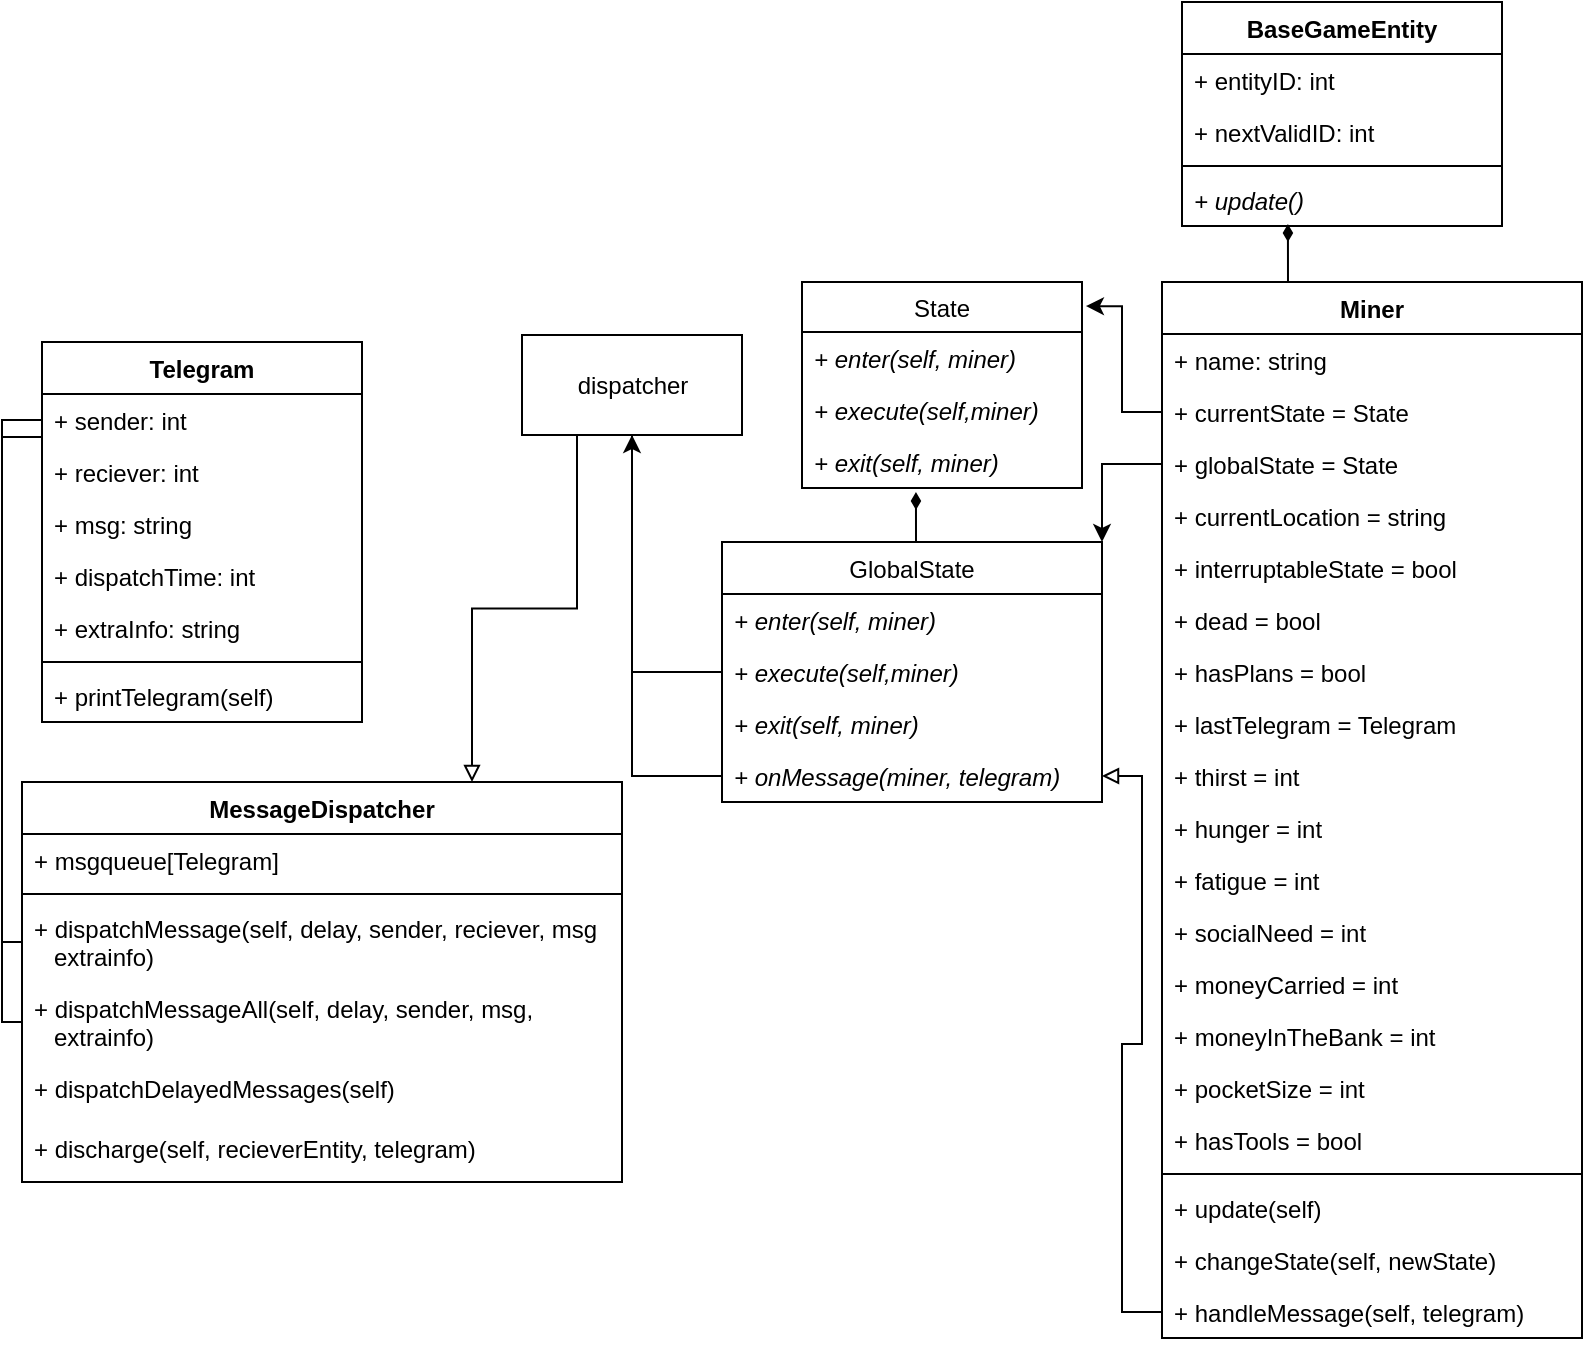 <mxfile version="12.6.5" type="device"><diagram id="Duo5Zx0evUavAq5PWbmg" name="Page-1"><mxGraphModel dx="1422" dy="942" grid="1" gridSize="10" guides="1" tooltips="1" connect="1" arrows="1" fold="1" page="1" pageScale="1" pageWidth="850" pageHeight="1100" math="0" shadow="0"><root><mxCell id="0"/><mxCell id="1" parent="0"/><mxCell id="WhXJ7ErLbTrE2TwV-k9E-4" value="State" style="swimlane;fontStyle=0;childLayout=stackLayout;horizontal=1;startSize=25;fillColor=none;horizontalStack=0;resizeParent=1;resizeParentMax=0;resizeLast=0;collapsible=1;marginBottom=0;" parent="1" vertex="1"><mxGeometry x="730" y="550" width="140" height="103" as="geometry"/></mxCell><mxCell id="WhXJ7ErLbTrE2TwV-k9E-5" value="+ enter(self, miner)" style="text;strokeColor=none;fillColor=none;align=left;verticalAlign=top;spacingLeft=4;spacingRight=4;overflow=hidden;rotatable=0;points=[[0,0.5],[1,0.5]];portConstraint=eastwest;fontStyle=2" parent="WhXJ7ErLbTrE2TwV-k9E-4" vertex="1"><mxGeometry y="25" width="140" height="26" as="geometry"/></mxCell><mxCell id="WhXJ7ErLbTrE2TwV-k9E-6" value="+ execute(self,miner)" style="text;strokeColor=none;fillColor=none;align=left;verticalAlign=top;spacingLeft=4;spacingRight=4;overflow=hidden;rotatable=0;points=[[0,0.5],[1,0.5]];portConstraint=eastwest;fontStyle=2" parent="WhXJ7ErLbTrE2TwV-k9E-4" vertex="1"><mxGeometry y="51" width="140" height="26" as="geometry"/></mxCell><mxCell id="WhXJ7ErLbTrE2TwV-k9E-7" value="+ exit(self, miner)" style="text;strokeColor=none;fillColor=none;align=left;verticalAlign=top;spacingLeft=4;spacingRight=4;overflow=hidden;rotatable=0;points=[[0,0.5],[1,0.5]];portConstraint=eastwest;fontStyle=2" parent="WhXJ7ErLbTrE2TwV-k9E-4" vertex="1"><mxGeometry y="77" width="140" height="26" as="geometry"/></mxCell><mxCell id="WhXJ7ErLbTrE2TwV-k9E-8" value="BaseGameEntity" style="swimlane;fontStyle=1;align=center;verticalAlign=top;childLayout=stackLayout;horizontal=1;startSize=26;horizontalStack=0;resizeParent=1;resizeParentMax=0;resizeLast=0;collapsible=1;marginBottom=0;" parent="1" vertex="1"><mxGeometry x="920" y="410" width="160" height="112" as="geometry"/></mxCell><mxCell id="WhXJ7ErLbTrE2TwV-k9E-9" value="+ entityID: int" style="text;strokeColor=none;fillColor=none;align=left;verticalAlign=top;spacingLeft=4;spacingRight=4;overflow=hidden;rotatable=0;points=[[0,0.5],[1,0.5]];portConstraint=eastwest;" parent="WhXJ7ErLbTrE2TwV-k9E-8" vertex="1"><mxGeometry y="26" width="160" height="26" as="geometry"/></mxCell><mxCell id="WhXJ7ErLbTrE2TwV-k9E-12" value="+ nextValidID: int" style="text;strokeColor=none;fillColor=none;align=left;verticalAlign=top;spacingLeft=4;spacingRight=4;overflow=hidden;rotatable=0;points=[[0,0.5],[1,0.5]];portConstraint=eastwest;" parent="WhXJ7ErLbTrE2TwV-k9E-8" vertex="1"><mxGeometry y="52" width="160" height="26" as="geometry"/></mxCell><mxCell id="WhXJ7ErLbTrE2TwV-k9E-10" value="" style="line;strokeWidth=1;fillColor=none;align=left;verticalAlign=middle;spacingTop=-1;spacingLeft=3;spacingRight=3;rotatable=0;labelPosition=right;points=[];portConstraint=eastwest;" parent="WhXJ7ErLbTrE2TwV-k9E-8" vertex="1"><mxGeometry y="78" width="160" height="8" as="geometry"/></mxCell><mxCell id="WhXJ7ErLbTrE2TwV-k9E-11" value="+ update()" style="text;strokeColor=none;fillColor=none;align=left;verticalAlign=top;spacingLeft=4;spacingRight=4;overflow=hidden;rotatable=0;points=[[0,0.5],[1,0.5]];portConstraint=eastwest;fontStyle=2" parent="WhXJ7ErLbTrE2TwV-k9E-8" vertex="1"><mxGeometry y="86" width="160" height="26" as="geometry"/></mxCell><mxCell id="WhXJ7ErLbTrE2TwV-k9E-120" value="" style="edgeStyle=orthogonalEdgeStyle;rounded=0;orthogonalLoop=1;jettySize=auto;html=1;strokeColor=none;" parent="1" source="WhXJ7ErLbTrE2TwV-k9E-4" edge="1"><mxGeometry relative="1" as="geometry"><mxPoint x="585" y="623" as="sourcePoint"/><mxPoint x="480" y="702" as="targetPoint"/><Array as="points"><mxPoint x="580" y="663"/><mxPoint x="480" y="663"/></Array></mxGeometry></mxCell><mxCell id="Vyp8CVt-YqLEiSB-w5O5-11" style="edgeStyle=orthogonalEdgeStyle;rounded=0;orthogonalLoop=1;jettySize=auto;html=1;exitX=0.5;exitY=0;exitDx=0;exitDy=0;entryX=0.407;entryY=1.077;entryDx=0;entryDy=0;entryPerimeter=0;startArrow=none;startFill=0;endArrow=diamondThin;endFill=1;" edge="1" parent="1" source="nIWAX1gg8Jvb_m2MxW4M-3" target="WhXJ7ErLbTrE2TwV-k9E-7"><mxGeometry relative="1" as="geometry"/></mxCell><mxCell id="nIWAX1gg8Jvb_m2MxW4M-3" value="GlobalState" style="swimlane;fontStyle=0;childLayout=stackLayout;horizontal=1;startSize=26;fillColor=none;horizontalStack=0;resizeParent=1;resizeParentMax=0;resizeLast=0;collapsible=1;marginBottom=0;" parent="1" vertex="1"><mxGeometry x="690" y="680" width="190" height="130" as="geometry"/></mxCell><mxCell id="nIWAX1gg8Jvb_m2MxW4M-4" value="+ enter(self, miner)" style="text;strokeColor=none;fillColor=none;align=left;verticalAlign=top;spacingLeft=4;spacingRight=4;overflow=hidden;rotatable=0;points=[[0,0.5],[1,0.5]];portConstraint=eastwest;fontStyle=2" parent="nIWAX1gg8Jvb_m2MxW4M-3" vertex="1"><mxGeometry y="26" width="190" height="26" as="geometry"/></mxCell><mxCell id="nIWAX1gg8Jvb_m2MxW4M-5" value="+ execute(self,miner)" style="text;strokeColor=none;fillColor=none;align=left;verticalAlign=top;spacingLeft=4;spacingRight=4;overflow=hidden;rotatable=0;points=[[0,0.5],[1,0.5]];portConstraint=eastwest;fontStyle=2" parent="nIWAX1gg8Jvb_m2MxW4M-3" vertex="1"><mxGeometry y="52" width="190" height="26" as="geometry"/></mxCell><mxCell id="nIWAX1gg8Jvb_m2MxW4M-6" value="+ exit(self, miner)" style="text;strokeColor=none;fillColor=none;align=left;verticalAlign=top;spacingLeft=4;spacingRight=4;overflow=hidden;rotatable=0;points=[[0,0.5],[1,0.5]];portConstraint=eastwest;fontStyle=2" parent="nIWAX1gg8Jvb_m2MxW4M-3" vertex="1"><mxGeometry y="78" width="190" height="26" as="geometry"/></mxCell><mxCell id="nIWAX1gg8Jvb_m2MxW4M-9" value="+ onMessage(miner, telegram)" style="text;strokeColor=none;fillColor=none;align=left;verticalAlign=top;spacingLeft=4;spacingRight=4;overflow=hidden;rotatable=0;points=[[0,0.5],[1,0.5]];portConstraint=eastwest;fontStyle=2" parent="nIWAX1gg8Jvb_m2MxW4M-3" vertex="1"><mxGeometry y="104" width="190" height="26" as="geometry"/></mxCell><mxCell id="Vyp8CVt-YqLEiSB-w5O5-2" style="edgeStyle=orthogonalEdgeStyle;rounded=0;orthogonalLoop=1;jettySize=auto;html=1;exitX=0.25;exitY=0;exitDx=0;exitDy=0;entryX=0.331;entryY=0.962;entryDx=0;entryDy=0;entryPerimeter=0;startArrow=none;startFill=0;endArrow=diamondThin;endFill=1;" edge="1" parent="1" source="nIWAX1gg8Jvb_m2MxW4M-11" target="WhXJ7ErLbTrE2TwV-k9E-11"><mxGeometry relative="1" as="geometry"/></mxCell><mxCell id="nIWAX1gg8Jvb_m2MxW4M-11" value="Miner" style="swimlane;fontStyle=1;align=center;verticalAlign=top;childLayout=stackLayout;horizontal=1;startSize=26;horizontalStack=0;resizeParent=1;resizeParentMax=0;resizeLast=0;collapsible=1;marginBottom=0;" parent="1" vertex="1"><mxGeometry x="910" y="550" width="210" height="528" as="geometry"/></mxCell><mxCell id="nIWAX1gg8Jvb_m2MxW4M-12" value="+ name: string" style="text;strokeColor=none;fillColor=none;align=left;verticalAlign=top;spacingLeft=4;spacingRight=4;overflow=hidden;rotatable=0;points=[[0,0.5],[1,0.5]];portConstraint=eastwest;" parent="nIWAX1gg8Jvb_m2MxW4M-11" vertex="1"><mxGeometry y="26" width="210" height="26" as="geometry"/></mxCell><mxCell id="nIWAX1gg8Jvb_m2MxW4M-13" value="+ currentState = State" style="text;strokeColor=none;fillColor=none;align=left;verticalAlign=top;spacingLeft=4;spacingRight=4;overflow=hidden;rotatable=0;points=[[0,0.5],[1,0.5]];portConstraint=eastwest;" parent="nIWAX1gg8Jvb_m2MxW4M-11" vertex="1"><mxGeometry y="52" width="210" height="26" as="geometry"/></mxCell><mxCell id="nIWAX1gg8Jvb_m2MxW4M-27" value="+ globalState = State" style="text;strokeColor=none;fillColor=none;align=left;verticalAlign=top;spacingLeft=4;spacingRight=4;overflow=hidden;rotatable=0;points=[[0,0.5],[1,0.5]];portConstraint=eastwest;" parent="nIWAX1gg8Jvb_m2MxW4M-11" vertex="1"><mxGeometry y="78" width="210" height="26" as="geometry"/></mxCell><mxCell id="nIWAX1gg8Jvb_m2MxW4M-28" value="+ currentLocation = string" style="text;strokeColor=none;fillColor=none;align=left;verticalAlign=top;spacingLeft=4;spacingRight=4;overflow=hidden;rotatable=0;points=[[0,0.5],[1,0.5]];portConstraint=eastwest;" parent="nIWAX1gg8Jvb_m2MxW4M-11" vertex="1"><mxGeometry y="104" width="210" height="26" as="geometry"/></mxCell><mxCell id="nIWAX1gg8Jvb_m2MxW4M-29" value="+ interruptableState = bool" style="text;strokeColor=none;fillColor=none;align=left;verticalAlign=top;spacingLeft=4;spacingRight=4;overflow=hidden;rotatable=0;points=[[0,0.5],[1,0.5]];portConstraint=eastwest;" parent="nIWAX1gg8Jvb_m2MxW4M-11" vertex="1"><mxGeometry y="130" width="210" height="26" as="geometry"/></mxCell><mxCell id="nIWAX1gg8Jvb_m2MxW4M-30" value="+ dead = bool" style="text;strokeColor=none;fillColor=none;align=left;verticalAlign=top;spacingLeft=4;spacingRight=4;overflow=hidden;rotatable=0;points=[[0,0.5],[1,0.5]];portConstraint=eastwest;" parent="nIWAX1gg8Jvb_m2MxW4M-11" vertex="1"><mxGeometry y="156" width="210" height="26" as="geometry"/></mxCell><mxCell id="nIWAX1gg8Jvb_m2MxW4M-31" value="+ hasPlans = bool" style="text;strokeColor=none;fillColor=none;align=left;verticalAlign=top;spacingLeft=4;spacingRight=4;overflow=hidden;rotatable=0;points=[[0,0.5],[1,0.5]];portConstraint=eastwest;" parent="nIWAX1gg8Jvb_m2MxW4M-11" vertex="1"><mxGeometry y="182" width="210" height="26" as="geometry"/></mxCell><mxCell id="nIWAX1gg8Jvb_m2MxW4M-32" value="+ lastTelegram = Telegram" style="text;strokeColor=none;fillColor=none;align=left;verticalAlign=top;spacingLeft=4;spacingRight=4;overflow=hidden;rotatable=0;points=[[0,0.5],[1,0.5]];portConstraint=eastwest;" parent="nIWAX1gg8Jvb_m2MxW4M-11" vertex="1"><mxGeometry y="208" width="210" height="26" as="geometry"/></mxCell><mxCell id="nIWAX1gg8Jvb_m2MxW4M-33" value="+ thirst = int" style="text;strokeColor=none;fillColor=none;align=left;verticalAlign=top;spacingLeft=4;spacingRight=4;overflow=hidden;rotatable=0;points=[[0,0.5],[1,0.5]];portConstraint=eastwest;" parent="nIWAX1gg8Jvb_m2MxW4M-11" vertex="1"><mxGeometry y="234" width="210" height="26" as="geometry"/></mxCell><mxCell id="nIWAX1gg8Jvb_m2MxW4M-34" value="+ hunger = int" style="text;strokeColor=none;fillColor=none;align=left;verticalAlign=top;spacingLeft=4;spacingRight=4;overflow=hidden;rotatable=0;points=[[0,0.5],[1,0.5]];portConstraint=eastwest;" parent="nIWAX1gg8Jvb_m2MxW4M-11" vertex="1"><mxGeometry y="260" width="210" height="26" as="geometry"/></mxCell><mxCell id="nIWAX1gg8Jvb_m2MxW4M-36" value="+ fatigue = int" style="text;strokeColor=none;fillColor=none;align=left;verticalAlign=top;spacingLeft=4;spacingRight=4;overflow=hidden;rotatable=0;points=[[0,0.5],[1,0.5]];portConstraint=eastwest;" parent="nIWAX1gg8Jvb_m2MxW4M-11" vertex="1"><mxGeometry y="286" width="210" height="26" as="geometry"/></mxCell><mxCell id="nIWAX1gg8Jvb_m2MxW4M-35" value="+ socialNeed = int" style="text;strokeColor=none;fillColor=none;align=left;verticalAlign=top;spacingLeft=4;spacingRight=4;overflow=hidden;rotatable=0;points=[[0,0.5],[1,0.5]];portConstraint=eastwest;" parent="nIWAX1gg8Jvb_m2MxW4M-11" vertex="1"><mxGeometry y="312" width="210" height="26" as="geometry"/></mxCell><mxCell id="nIWAX1gg8Jvb_m2MxW4M-37" value="+ moneyCarried = int" style="text;strokeColor=none;fillColor=none;align=left;verticalAlign=top;spacingLeft=4;spacingRight=4;overflow=hidden;rotatable=0;points=[[0,0.5],[1,0.5]];portConstraint=eastwest;" parent="nIWAX1gg8Jvb_m2MxW4M-11" vertex="1"><mxGeometry y="338" width="210" height="26" as="geometry"/></mxCell><mxCell id="nIWAX1gg8Jvb_m2MxW4M-38" value="+ moneyInTheBank = int" style="text;strokeColor=none;fillColor=none;align=left;verticalAlign=top;spacingLeft=4;spacingRight=4;overflow=hidden;rotatable=0;points=[[0,0.5],[1,0.5]];portConstraint=eastwest;" parent="nIWAX1gg8Jvb_m2MxW4M-11" vertex="1"><mxGeometry y="364" width="210" height="26" as="geometry"/></mxCell><mxCell id="nIWAX1gg8Jvb_m2MxW4M-53" value="+ pocketSize = int" style="text;strokeColor=none;fillColor=none;align=left;verticalAlign=top;spacingLeft=4;spacingRight=4;overflow=hidden;rotatable=0;points=[[0,0.5],[1,0.5]];portConstraint=eastwest;" parent="nIWAX1gg8Jvb_m2MxW4M-11" vertex="1"><mxGeometry y="390" width="210" height="26" as="geometry"/></mxCell><mxCell id="nIWAX1gg8Jvb_m2MxW4M-54" value="+ hasTools = bool" style="text;strokeColor=none;fillColor=none;align=left;verticalAlign=top;spacingLeft=4;spacingRight=4;overflow=hidden;rotatable=0;points=[[0,0.5],[1,0.5]];portConstraint=eastwest;" parent="nIWAX1gg8Jvb_m2MxW4M-11" vertex="1"><mxGeometry y="416" width="210" height="26" as="geometry"/></mxCell><mxCell id="nIWAX1gg8Jvb_m2MxW4M-14" value="" style="line;strokeWidth=1;fillColor=none;align=left;verticalAlign=middle;spacingTop=-1;spacingLeft=3;spacingRight=3;rotatable=0;labelPosition=right;points=[];portConstraint=eastwest;" parent="nIWAX1gg8Jvb_m2MxW4M-11" vertex="1"><mxGeometry y="442" width="210" height="8" as="geometry"/></mxCell><mxCell id="nIWAX1gg8Jvb_m2MxW4M-55" value="+ update(self)&#10;" style="text;strokeColor=none;fillColor=none;align=left;verticalAlign=top;spacingLeft=4;spacingRight=4;overflow=hidden;rotatable=0;points=[[0,0.5],[1,0.5]];portConstraint=eastwest;" parent="nIWAX1gg8Jvb_m2MxW4M-11" vertex="1"><mxGeometry y="450" width="210" height="26" as="geometry"/></mxCell><mxCell id="nIWAX1gg8Jvb_m2MxW4M-56" value="+ changeState(self, newState)&#10;" style="text;strokeColor=none;fillColor=none;align=left;verticalAlign=top;spacingLeft=4;spacingRight=4;overflow=hidden;rotatable=0;points=[[0,0.5],[1,0.5]];portConstraint=eastwest;" parent="nIWAX1gg8Jvb_m2MxW4M-11" vertex="1"><mxGeometry y="476" width="210" height="26" as="geometry"/></mxCell><mxCell id="nIWAX1gg8Jvb_m2MxW4M-58" value="+ handleMessage(self, telegram)&#10;" style="text;strokeColor=none;fillColor=none;align=left;verticalAlign=top;spacingLeft=4;spacingRight=4;overflow=hidden;rotatable=0;points=[[0,0.5],[1,0.5]];portConstraint=eastwest;" parent="nIWAX1gg8Jvb_m2MxW4M-11" vertex="1"><mxGeometry y="502" width="210" height="26" as="geometry"/></mxCell><mxCell id="nIWAX1gg8Jvb_m2MxW4M-126" style="edgeStyle=orthogonalEdgeStyle;rounded=0;orthogonalLoop=1;jettySize=auto;html=1;exitX=0;exitY=0.25;exitDx=0;exitDy=0;entryX=0;entryY=0.5;entryDx=0;entryDy=0;startArrow=none;startFill=0;endArrow=none;endFill=0;" parent="1" source="nIWAX1gg8Jvb_m2MxW4M-102" target="nIWAX1gg8Jvb_m2MxW4M-121" edge="1"><mxGeometry relative="1" as="geometry"/></mxCell><mxCell id="nIWAX1gg8Jvb_m2MxW4M-102" value="Telegram" style="swimlane;fontStyle=1;align=center;verticalAlign=top;childLayout=stackLayout;horizontal=1;startSize=26;horizontalStack=0;resizeParent=1;resizeParentMax=0;resizeLast=0;collapsible=1;marginBottom=0;fillColor=none;gradientColor=none;" parent="1" vertex="1"><mxGeometry x="350" y="580" width="160" height="190" as="geometry"/></mxCell><mxCell id="nIWAX1gg8Jvb_m2MxW4M-103" value="+ sender: int" style="text;strokeColor=none;fillColor=none;align=left;verticalAlign=top;spacingLeft=4;spacingRight=4;overflow=hidden;rotatable=0;points=[[0,0.5],[1,0.5]];portConstraint=eastwest;" parent="nIWAX1gg8Jvb_m2MxW4M-102" vertex="1"><mxGeometry y="26" width="160" height="26" as="geometry"/></mxCell><mxCell id="nIWAX1gg8Jvb_m2MxW4M-106" value="+ reciever: int" style="text;strokeColor=none;fillColor=none;align=left;verticalAlign=top;spacingLeft=4;spacingRight=4;overflow=hidden;rotatable=0;points=[[0,0.5],[1,0.5]];portConstraint=eastwest;" parent="nIWAX1gg8Jvb_m2MxW4M-102" vertex="1"><mxGeometry y="52" width="160" height="26" as="geometry"/></mxCell><mxCell id="nIWAX1gg8Jvb_m2MxW4M-107" value="+ msg: string" style="text;strokeColor=none;fillColor=none;align=left;verticalAlign=top;spacingLeft=4;spacingRight=4;overflow=hidden;rotatable=0;points=[[0,0.5],[1,0.5]];portConstraint=eastwest;" parent="nIWAX1gg8Jvb_m2MxW4M-102" vertex="1"><mxGeometry y="78" width="160" height="26" as="geometry"/></mxCell><mxCell id="nIWAX1gg8Jvb_m2MxW4M-108" value="+ dispatchTime: int" style="text;strokeColor=none;fillColor=none;align=left;verticalAlign=top;spacingLeft=4;spacingRight=4;overflow=hidden;rotatable=0;points=[[0,0.5],[1,0.5]];portConstraint=eastwest;" parent="nIWAX1gg8Jvb_m2MxW4M-102" vertex="1"><mxGeometry y="104" width="160" height="26" as="geometry"/></mxCell><mxCell id="nIWAX1gg8Jvb_m2MxW4M-109" value="+ extraInfo: string" style="text;strokeColor=none;fillColor=none;align=left;verticalAlign=top;spacingLeft=4;spacingRight=4;overflow=hidden;rotatable=0;points=[[0,0.5],[1,0.5]];portConstraint=eastwest;" parent="nIWAX1gg8Jvb_m2MxW4M-102" vertex="1"><mxGeometry y="130" width="160" height="26" as="geometry"/></mxCell><mxCell id="nIWAX1gg8Jvb_m2MxW4M-104" value="" style="line;strokeWidth=1;fillColor=none;align=left;verticalAlign=middle;spacingTop=-1;spacingLeft=3;spacingRight=3;rotatable=0;labelPosition=right;points=[];portConstraint=eastwest;" parent="nIWAX1gg8Jvb_m2MxW4M-102" vertex="1"><mxGeometry y="156" width="160" height="8" as="geometry"/></mxCell><mxCell id="nIWAX1gg8Jvb_m2MxW4M-105" value="+ printTelegram(self)" style="text;strokeColor=none;fillColor=none;align=left;verticalAlign=top;spacingLeft=4;spacingRight=4;overflow=hidden;rotatable=0;points=[[0,0.5],[1,0.5]];portConstraint=eastwest;" parent="nIWAX1gg8Jvb_m2MxW4M-102" vertex="1"><mxGeometry y="164" width="160" height="26" as="geometry"/></mxCell><mxCell id="nIWAX1gg8Jvb_m2MxW4M-118" value="MessageDispatcher" style="swimlane;fontStyle=1;align=center;verticalAlign=top;childLayout=stackLayout;horizontal=1;startSize=26;horizontalStack=0;resizeParent=1;resizeParentMax=0;resizeLast=0;collapsible=1;marginBottom=0;fillColor=none;gradientColor=none;" parent="1" vertex="1"><mxGeometry x="340" y="800" width="300" height="200" as="geometry"/></mxCell><mxCell id="nIWAX1gg8Jvb_m2MxW4M-119" value="+ msgqueue[Telegram]" style="text;strokeColor=none;fillColor=none;align=left;verticalAlign=top;spacingLeft=4;spacingRight=4;overflow=hidden;rotatable=0;points=[[0,0.5],[1,0.5]];portConstraint=eastwest;" parent="nIWAX1gg8Jvb_m2MxW4M-118" vertex="1"><mxGeometry y="26" width="300" height="26" as="geometry"/></mxCell><mxCell id="nIWAX1gg8Jvb_m2MxW4M-120" value="" style="line;strokeWidth=1;fillColor=none;align=left;verticalAlign=middle;spacingTop=-1;spacingLeft=3;spacingRight=3;rotatable=0;labelPosition=right;points=[];portConstraint=eastwest;" parent="nIWAX1gg8Jvb_m2MxW4M-118" vertex="1"><mxGeometry y="52" width="300" height="8" as="geometry"/></mxCell><mxCell id="nIWAX1gg8Jvb_m2MxW4M-121" value="+ dispatchMessage(self, delay, sender, reciever, msg&#10;   extrainfo)" style="text;strokeColor=none;fillColor=none;align=left;verticalAlign=top;spacingLeft=4;spacingRight=4;overflow=hidden;rotatable=0;points=[[0,0.5],[1,0.5]];portConstraint=eastwest;" parent="nIWAX1gg8Jvb_m2MxW4M-118" vertex="1"><mxGeometry y="60" width="300" height="40" as="geometry"/></mxCell><mxCell id="nIWAX1gg8Jvb_m2MxW4M-123" value="+ dispatchMessageAll(self, delay, sender, msg, &#10;   extrainfo)" style="text;strokeColor=none;fillColor=none;align=left;verticalAlign=top;spacingLeft=4;spacingRight=4;overflow=hidden;rotatable=0;points=[[0,0.5],[1,0.5]];portConstraint=eastwest;" parent="nIWAX1gg8Jvb_m2MxW4M-118" vertex="1"><mxGeometry y="100" width="300" height="40" as="geometry"/></mxCell><mxCell id="nIWAX1gg8Jvb_m2MxW4M-124" value="+ dispatchDelayedMessages(self)" style="text;strokeColor=none;fillColor=none;align=left;verticalAlign=top;spacingLeft=4;spacingRight=4;overflow=hidden;rotatable=0;points=[[0,0.5],[1,0.5]];portConstraint=eastwest;" parent="nIWAX1gg8Jvb_m2MxW4M-118" vertex="1"><mxGeometry y="140" width="300" height="30" as="geometry"/></mxCell><mxCell id="nIWAX1gg8Jvb_m2MxW4M-125" value="+ discharge(self, recieverEntity, telegram)" style="text;strokeColor=none;fillColor=none;align=left;verticalAlign=top;spacingLeft=4;spacingRight=4;overflow=hidden;rotatable=0;points=[[0,0.5],[1,0.5]];portConstraint=eastwest;" parent="nIWAX1gg8Jvb_m2MxW4M-118" vertex="1"><mxGeometry y="170" width="300" height="30" as="geometry"/></mxCell><mxCell id="nIWAX1gg8Jvb_m2MxW4M-127" style="edgeStyle=orthogonalEdgeStyle;rounded=0;orthogonalLoop=1;jettySize=auto;html=1;exitX=0;exitY=0.5;exitDx=0;exitDy=0;startArrow=none;startFill=0;endArrow=none;endFill=0;entryX=0;entryY=0.5;entryDx=0;entryDy=0;" parent="1" source="nIWAX1gg8Jvb_m2MxW4M-103" target="nIWAX1gg8Jvb_m2MxW4M-123" edge="1"><mxGeometry relative="1" as="geometry"><mxPoint x="330" y="938" as="targetPoint"/></mxGeometry></mxCell><mxCell id="Vyp8CVt-YqLEiSB-w5O5-12" style="edgeStyle=orthogonalEdgeStyle;rounded=0;orthogonalLoop=1;jettySize=auto;html=1;exitX=0.25;exitY=1;exitDx=0;exitDy=0;entryX=0.75;entryY=0;entryDx=0;entryDy=0;startArrow=none;startFill=0;endArrow=block;endFill=0;" edge="1" parent="1" source="nIWAX1gg8Jvb_m2MxW4M-132" target="nIWAX1gg8Jvb_m2MxW4M-118"><mxGeometry relative="1" as="geometry"/></mxCell><mxCell id="nIWAX1gg8Jvb_m2MxW4M-132" value="dispatcher" style="html=1;fillColor=none;gradientColor=none;align=center;" parent="1" vertex="1"><mxGeometry x="590" y="576.5" width="110" height="50" as="geometry"/></mxCell><mxCell id="Vyp8CVt-YqLEiSB-w5O5-1" style="edgeStyle=orthogonalEdgeStyle;rounded=0;orthogonalLoop=1;jettySize=auto;html=1;exitX=0;exitY=0.5;exitDx=0;exitDy=0;entryX=1.014;entryY=0.117;entryDx=0;entryDy=0;entryPerimeter=0;startArrow=none;startFill=0;" edge="1" parent="1" source="nIWAX1gg8Jvb_m2MxW4M-13" target="WhXJ7ErLbTrE2TwV-k9E-4"><mxGeometry relative="1" as="geometry"/></mxCell><mxCell id="Vyp8CVt-YqLEiSB-w5O5-3" style="edgeStyle=orthogonalEdgeStyle;rounded=0;orthogonalLoop=1;jettySize=auto;html=1;exitX=0;exitY=0.5;exitDx=0;exitDy=0;entryX=1;entryY=0;entryDx=0;entryDy=0;startArrow=none;startFill=0;endArrow=classic;endFill=1;" edge="1" parent="1" source="nIWAX1gg8Jvb_m2MxW4M-27" target="nIWAX1gg8Jvb_m2MxW4M-3"><mxGeometry relative="1" as="geometry"/></mxCell><mxCell id="Vyp8CVt-YqLEiSB-w5O5-7" style="edgeStyle=orthogonalEdgeStyle;rounded=0;orthogonalLoop=1;jettySize=auto;html=1;exitX=0;exitY=0.5;exitDx=0;exitDy=0;entryX=0.5;entryY=1;entryDx=0;entryDy=0;startArrow=none;startFill=0;endArrow=classic;endFill=1;" edge="1" parent="1" source="nIWAX1gg8Jvb_m2MxW4M-5" target="nIWAX1gg8Jvb_m2MxW4M-132"><mxGeometry relative="1" as="geometry"/></mxCell><mxCell id="Vyp8CVt-YqLEiSB-w5O5-10" style="edgeStyle=orthogonalEdgeStyle;rounded=0;orthogonalLoop=1;jettySize=auto;html=1;exitX=0;exitY=0.5;exitDx=0;exitDy=0;startArrow=none;startFill=0;endArrow=none;endFill=0;" edge="1" parent="1" source="nIWAX1gg8Jvb_m2MxW4M-9" target="nIWAX1gg8Jvb_m2MxW4M-132"><mxGeometry relative="1" as="geometry"/></mxCell><mxCell id="Vyp8CVt-YqLEiSB-w5O5-15" style="edgeStyle=orthogonalEdgeStyle;rounded=0;orthogonalLoop=1;jettySize=auto;html=1;exitX=0;exitY=0.5;exitDx=0;exitDy=0;entryX=1;entryY=0.5;entryDx=0;entryDy=0;startArrow=none;startFill=0;endArrow=block;endFill=0;" edge="1" parent="1" source="nIWAX1gg8Jvb_m2MxW4M-58" target="nIWAX1gg8Jvb_m2MxW4M-9"><mxGeometry relative="1" as="geometry"/></mxCell></root></mxGraphModel></diagram></mxfile>